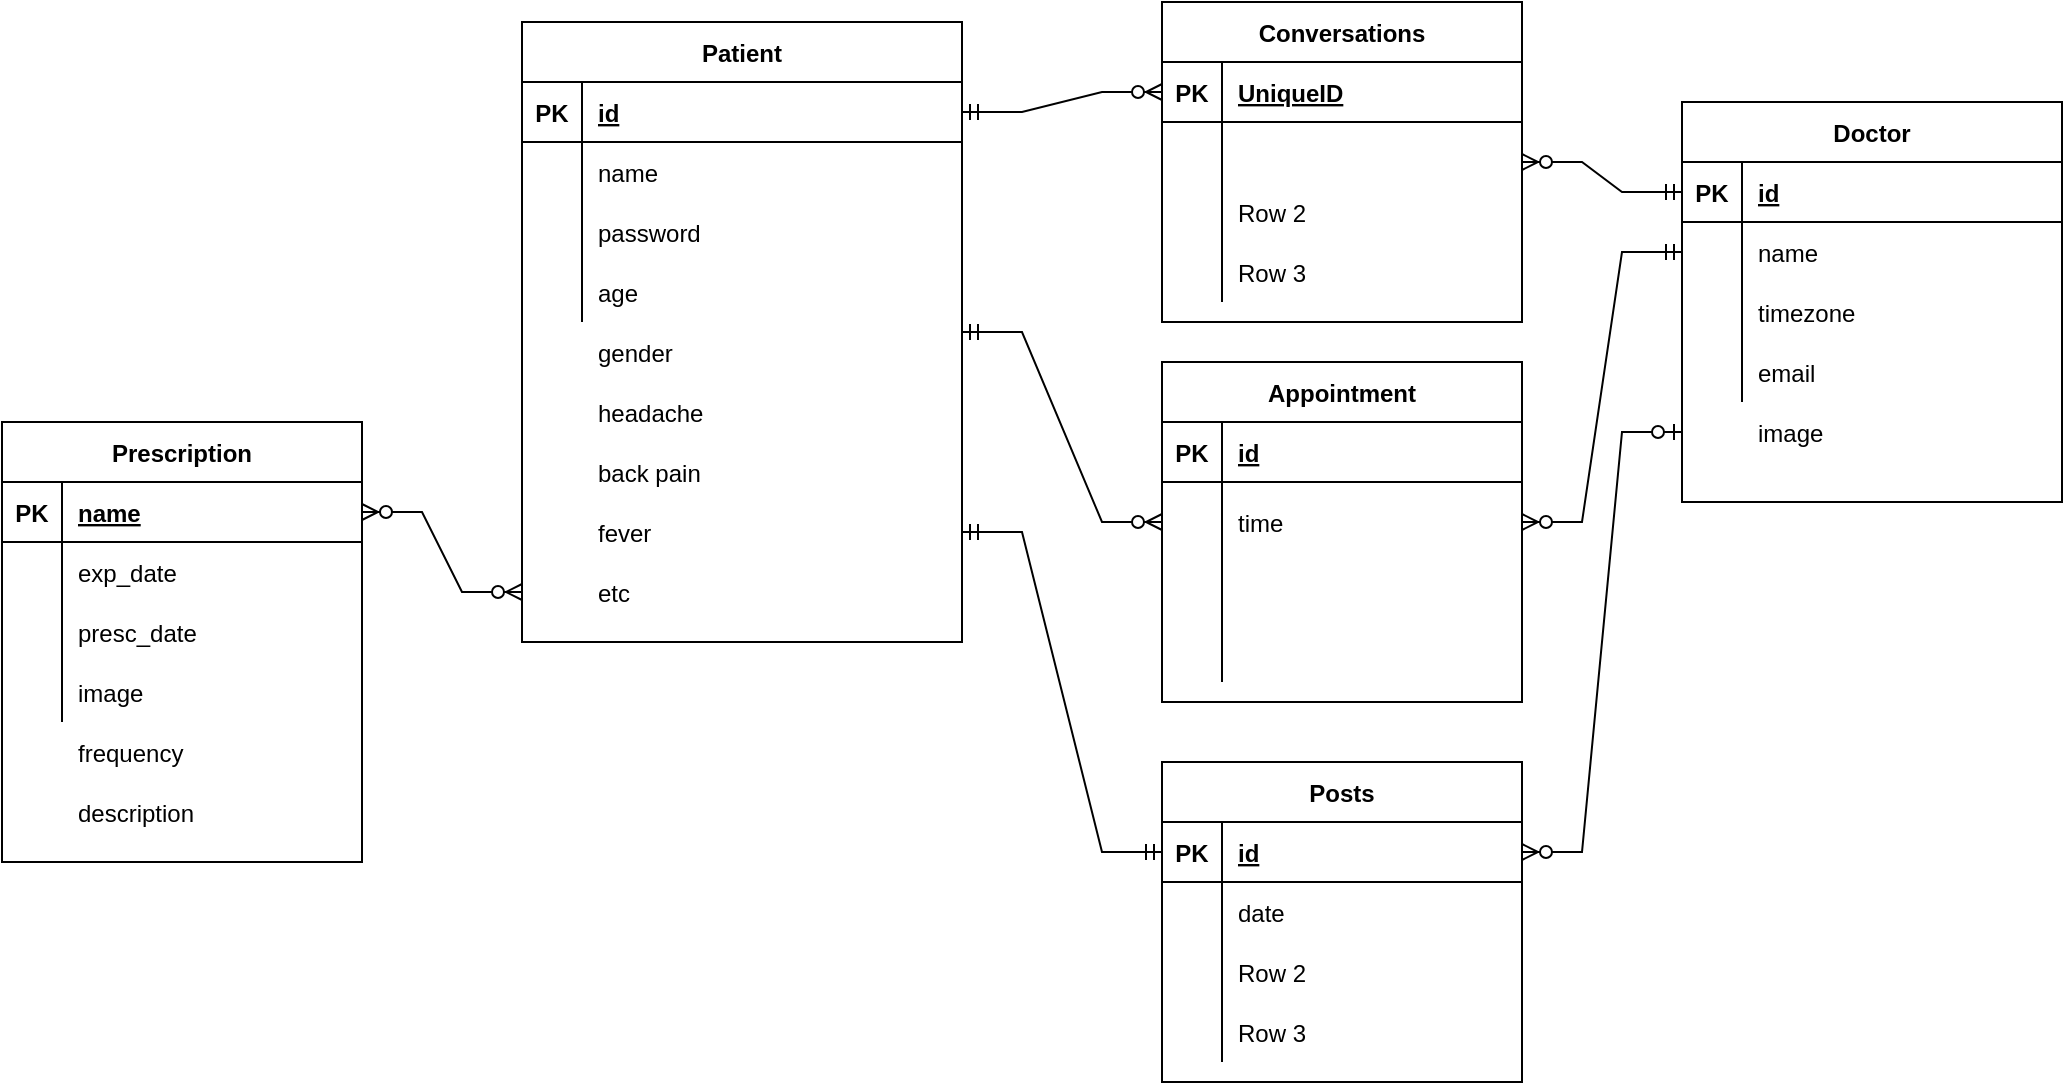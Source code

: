 <mxfile version="15.5.2" type="github"><diagram id="R2lEEEUBdFMjLlhIrx00" name="Page-1"><mxGraphModel dx="1796" dy="527" grid="1" gridSize="10" guides="1" tooltips="1" connect="1" arrows="1" fold="1" page="1" pageScale="1" pageWidth="850" pageHeight="1100" math="0" shadow="0" extFonts="Permanent Marker^https://fonts.googleapis.com/css?family=Permanent+Marker"><root><mxCell id="0"/><mxCell id="1" parent="0"/><mxCell id="aLS6CewtbSAWh9z3tddj-2" value="Patient" style="shape=table;startSize=30;container=1;collapsible=1;childLayout=tableLayout;fixedRows=1;rowLines=0;fontStyle=1;align=center;resizeLast=1;" parent="1" vertex="1"><mxGeometry x="20" y="50" width="220" height="310" as="geometry"/></mxCell><mxCell id="aLS6CewtbSAWh9z3tddj-3" value="" style="shape=partialRectangle;collapsible=0;dropTarget=0;pointerEvents=0;fillColor=none;top=0;left=0;bottom=1;right=0;points=[[0,0.5],[1,0.5]];portConstraint=eastwest;" parent="aLS6CewtbSAWh9z3tddj-2" vertex="1"><mxGeometry y="30" width="220" height="30" as="geometry"/></mxCell><mxCell id="aLS6CewtbSAWh9z3tddj-4" value="PK" style="shape=partialRectangle;connectable=0;fillColor=none;top=0;left=0;bottom=0;right=0;fontStyle=1;overflow=hidden;" parent="aLS6CewtbSAWh9z3tddj-3" vertex="1"><mxGeometry width="30" height="30" as="geometry"><mxRectangle width="30" height="30" as="alternateBounds"/></mxGeometry></mxCell><mxCell id="aLS6CewtbSAWh9z3tddj-5" value="id" style="shape=partialRectangle;connectable=0;fillColor=none;top=0;left=0;bottom=0;right=0;align=left;spacingLeft=6;fontStyle=5;overflow=hidden;" parent="aLS6CewtbSAWh9z3tddj-3" vertex="1"><mxGeometry x="30" width="190" height="30" as="geometry"><mxRectangle width="190" height="30" as="alternateBounds"/></mxGeometry></mxCell><mxCell id="aLS6CewtbSAWh9z3tddj-6" value="" style="shape=partialRectangle;collapsible=0;dropTarget=0;pointerEvents=0;fillColor=none;top=0;left=0;bottom=0;right=0;points=[[0,0.5],[1,0.5]];portConstraint=eastwest;" parent="aLS6CewtbSAWh9z3tddj-2" vertex="1"><mxGeometry y="60" width="220" height="30" as="geometry"/></mxCell><mxCell id="aLS6CewtbSAWh9z3tddj-7" value="" style="shape=partialRectangle;connectable=0;fillColor=none;top=0;left=0;bottom=0;right=0;editable=1;overflow=hidden;" parent="aLS6CewtbSAWh9z3tddj-6" vertex="1"><mxGeometry width="30" height="30" as="geometry"><mxRectangle width="30" height="30" as="alternateBounds"/></mxGeometry></mxCell><mxCell id="aLS6CewtbSAWh9z3tddj-8" value="name" style="shape=partialRectangle;connectable=0;fillColor=none;top=0;left=0;bottom=0;right=0;align=left;spacingLeft=6;overflow=hidden;" parent="aLS6CewtbSAWh9z3tddj-6" vertex="1"><mxGeometry x="30" width="190" height="30" as="geometry"><mxRectangle width="190" height="30" as="alternateBounds"/></mxGeometry></mxCell><mxCell id="aLS6CewtbSAWh9z3tddj-9" value="" style="shape=partialRectangle;collapsible=0;dropTarget=0;pointerEvents=0;fillColor=none;top=0;left=0;bottom=0;right=0;points=[[0,0.5],[1,0.5]];portConstraint=eastwest;" parent="aLS6CewtbSAWh9z3tddj-2" vertex="1"><mxGeometry y="90" width="220" height="30" as="geometry"/></mxCell><mxCell id="aLS6CewtbSAWh9z3tddj-10" value="" style="shape=partialRectangle;connectable=0;fillColor=none;top=0;left=0;bottom=0;right=0;editable=1;overflow=hidden;" parent="aLS6CewtbSAWh9z3tddj-9" vertex="1"><mxGeometry width="30" height="30" as="geometry"><mxRectangle width="30" height="30" as="alternateBounds"/></mxGeometry></mxCell><mxCell id="aLS6CewtbSAWh9z3tddj-11" value="password" style="shape=partialRectangle;connectable=0;fillColor=none;top=0;left=0;bottom=0;right=0;align=left;spacingLeft=6;overflow=hidden;" parent="aLS6CewtbSAWh9z3tddj-9" vertex="1"><mxGeometry x="30" width="190" height="30" as="geometry"><mxRectangle width="190" height="30" as="alternateBounds"/></mxGeometry></mxCell><mxCell id="aLS6CewtbSAWh9z3tddj-12" value="" style="shape=partialRectangle;collapsible=0;dropTarget=0;pointerEvents=0;fillColor=none;top=0;left=0;bottom=0;right=0;points=[[0,0.5],[1,0.5]];portConstraint=eastwest;" parent="aLS6CewtbSAWh9z3tddj-2" vertex="1"><mxGeometry y="120" width="220" height="30" as="geometry"/></mxCell><mxCell id="aLS6CewtbSAWh9z3tddj-13" value="" style="shape=partialRectangle;connectable=0;fillColor=none;top=0;left=0;bottom=0;right=0;editable=1;overflow=hidden;" parent="aLS6CewtbSAWh9z3tddj-12" vertex="1"><mxGeometry width="30" height="30" as="geometry"><mxRectangle width="30" height="30" as="alternateBounds"/></mxGeometry></mxCell><mxCell id="aLS6CewtbSAWh9z3tddj-14" value="age" style="shape=partialRectangle;connectable=0;fillColor=none;top=0;left=0;bottom=0;right=0;align=left;spacingLeft=6;overflow=hidden;" parent="aLS6CewtbSAWh9z3tddj-12" vertex="1"><mxGeometry x="30" width="190" height="30" as="geometry"><mxRectangle width="190" height="30" as="alternateBounds"/></mxGeometry></mxCell><mxCell id="aLS6CewtbSAWh9z3tddj-15" value="Doctor" style="shape=table;startSize=30;container=1;collapsible=1;childLayout=tableLayout;fixedRows=1;rowLines=0;fontStyle=1;align=center;resizeLast=1;" parent="1" vertex="1"><mxGeometry x="600" y="90" width="190" height="200" as="geometry"/></mxCell><mxCell id="aLS6CewtbSAWh9z3tddj-16" value="" style="shape=partialRectangle;collapsible=0;dropTarget=0;pointerEvents=0;fillColor=none;top=0;left=0;bottom=1;right=0;points=[[0,0.5],[1,0.5]];portConstraint=eastwest;" parent="aLS6CewtbSAWh9z3tddj-15" vertex="1"><mxGeometry y="30" width="190" height="30" as="geometry"/></mxCell><mxCell id="aLS6CewtbSAWh9z3tddj-17" value="PK" style="shape=partialRectangle;connectable=0;fillColor=none;top=0;left=0;bottom=0;right=0;fontStyle=1;overflow=hidden;" parent="aLS6CewtbSAWh9z3tddj-16" vertex="1"><mxGeometry width="30" height="30" as="geometry"><mxRectangle width="30" height="30" as="alternateBounds"/></mxGeometry></mxCell><mxCell id="aLS6CewtbSAWh9z3tddj-18" value="id" style="shape=partialRectangle;connectable=0;fillColor=none;top=0;left=0;bottom=0;right=0;align=left;spacingLeft=6;fontStyle=5;overflow=hidden;" parent="aLS6CewtbSAWh9z3tddj-16" vertex="1"><mxGeometry x="30" width="160" height="30" as="geometry"><mxRectangle width="160" height="30" as="alternateBounds"/></mxGeometry></mxCell><mxCell id="aLS6CewtbSAWh9z3tddj-19" value="" style="shape=partialRectangle;collapsible=0;dropTarget=0;pointerEvents=0;fillColor=none;top=0;left=0;bottom=0;right=0;points=[[0,0.5],[1,0.5]];portConstraint=eastwest;" parent="aLS6CewtbSAWh9z3tddj-15" vertex="1"><mxGeometry y="60" width="190" height="30" as="geometry"/></mxCell><mxCell id="aLS6CewtbSAWh9z3tddj-20" value="" style="shape=partialRectangle;connectable=0;fillColor=none;top=0;left=0;bottom=0;right=0;editable=1;overflow=hidden;" parent="aLS6CewtbSAWh9z3tddj-19" vertex="1"><mxGeometry width="30" height="30" as="geometry"><mxRectangle width="30" height="30" as="alternateBounds"/></mxGeometry></mxCell><mxCell id="aLS6CewtbSAWh9z3tddj-21" value="name" style="shape=partialRectangle;connectable=0;fillColor=none;top=0;left=0;bottom=0;right=0;align=left;spacingLeft=6;overflow=hidden;" parent="aLS6CewtbSAWh9z3tddj-19" vertex="1"><mxGeometry x="30" width="160" height="30" as="geometry"><mxRectangle width="160" height="30" as="alternateBounds"/></mxGeometry></mxCell><mxCell id="aLS6CewtbSAWh9z3tddj-22" value="" style="shape=partialRectangle;collapsible=0;dropTarget=0;pointerEvents=0;fillColor=none;top=0;left=0;bottom=0;right=0;points=[[0,0.5],[1,0.5]];portConstraint=eastwest;" parent="aLS6CewtbSAWh9z3tddj-15" vertex="1"><mxGeometry y="90" width="190" height="30" as="geometry"/></mxCell><mxCell id="aLS6CewtbSAWh9z3tddj-23" value="" style="shape=partialRectangle;connectable=0;fillColor=none;top=0;left=0;bottom=0;right=0;editable=1;overflow=hidden;" parent="aLS6CewtbSAWh9z3tddj-22" vertex="1"><mxGeometry width="30" height="30" as="geometry"><mxRectangle width="30" height="30" as="alternateBounds"/></mxGeometry></mxCell><mxCell id="aLS6CewtbSAWh9z3tddj-24" value="timezone" style="shape=partialRectangle;connectable=0;fillColor=none;top=0;left=0;bottom=0;right=0;align=left;spacingLeft=6;overflow=hidden;" parent="aLS6CewtbSAWh9z3tddj-22" vertex="1"><mxGeometry x="30" width="160" height="30" as="geometry"><mxRectangle width="160" height="30" as="alternateBounds"/></mxGeometry></mxCell><mxCell id="aLS6CewtbSAWh9z3tddj-25" value="" style="shape=partialRectangle;collapsible=0;dropTarget=0;pointerEvents=0;fillColor=none;top=0;left=0;bottom=0;right=0;points=[[0,0.5],[1,0.5]];portConstraint=eastwest;" parent="aLS6CewtbSAWh9z3tddj-15" vertex="1"><mxGeometry y="120" width="190" height="30" as="geometry"/></mxCell><mxCell id="aLS6CewtbSAWh9z3tddj-26" value="" style="shape=partialRectangle;connectable=0;fillColor=none;top=0;left=0;bottom=0;right=0;editable=1;overflow=hidden;" parent="aLS6CewtbSAWh9z3tddj-25" vertex="1"><mxGeometry width="30" height="30" as="geometry"><mxRectangle width="30" height="30" as="alternateBounds"/></mxGeometry></mxCell><mxCell id="aLS6CewtbSAWh9z3tddj-27" value="email" style="shape=partialRectangle;connectable=0;fillColor=none;top=0;left=0;bottom=0;right=0;align=left;spacingLeft=6;overflow=hidden;" parent="aLS6CewtbSAWh9z3tddj-25" vertex="1"><mxGeometry x="30" width="160" height="30" as="geometry"><mxRectangle width="160" height="30" as="alternateBounds"/></mxGeometry></mxCell><mxCell id="aLS6CewtbSAWh9z3tddj-28" value="Appointment" style="shape=table;startSize=30;container=1;collapsible=1;childLayout=tableLayout;fixedRows=1;rowLines=0;fontStyle=1;align=center;resizeLast=1;" parent="1" vertex="1"><mxGeometry x="340" y="220" width="180" height="170" as="geometry"/></mxCell><mxCell id="aLS6CewtbSAWh9z3tddj-29" value="" style="shape=partialRectangle;collapsible=0;dropTarget=0;pointerEvents=0;fillColor=none;top=0;left=0;bottom=1;right=0;points=[[0,0.5],[1,0.5]];portConstraint=eastwest;" parent="aLS6CewtbSAWh9z3tddj-28" vertex="1"><mxGeometry y="30" width="180" height="30" as="geometry"/></mxCell><mxCell id="aLS6CewtbSAWh9z3tddj-30" value="PK" style="shape=partialRectangle;connectable=0;fillColor=none;top=0;left=0;bottom=0;right=0;fontStyle=1;overflow=hidden;" parent="aLS6CewtbSAWh9z3tddj-29" vertex="1"><mxGeometry width="30" height="30" as="geometry"><mxRectangle width="30" height="30" as="alternateBounds"/></mxGeometry></mxCell><mxCell id="aLS6CewtbSAWh9z3tddj-31" value="id" style="shape=partialRectangle;connectable=0;fillColor=none;top=0;left=0;bottom=0;right=0;align=left;spacingLeft=6;fontStyle=5;overflow=hidden;" parent="aLS6CewtbSAWh9z3tddj-29" vertex="1"><mxGeometry x="30" width="150" height="30" as="geometry"><mxRectangle width="150" height="30" as="alternateBounds"/></mxGeometry></mxCell><mxCell id="aLS6CewtbSAWh9z3tddj-32" value="" style="shape=partialRectangle;collapsible=0;dropTarget=0;pointerEvents=0;fillColor=none;top=0;left=0;bottom=0;right=0;points=[[0,0.5],[1,0.5]];portConstraint=eastwest;" parent="aLS6CewtbSAWh9z3tddj-28" vertex="1"><mxGeometry y="60" width="180" height="40" as="geometry"/></mxCell><mxCell id="aLS6CewtbSAWh9z3tddj-33" value="" style="shape=partialRectangle;connectable=0;fillColor=none;top=0;left=0;bottom=0;right=0;editable=1;overflow=hidden;" parent="aLS6CewtbSAWh9z3tddj-32" vertex="1"><mxGeometry width="30" height="40" as="geometry"><mxRectangle width="30" height="40" as="alternateBounds"/></mxGeometry></mxCell><mxCell id="aLS6CewtbSAWh9z3tddj-34" value="time" style="shape=partialRectangle;connectable=0;fillColor=none;top=0;left=0;bottom=0;right=0;align=left;spacingLeft=6;overflow=hidden;" parent="aLS6CewtbSAWh9z3tddj-32" vertex="1"><mxGeometry x="30" width="150" height="40" as="geometry"><mxRectangle width="150" height="40" as="alternateBounds"/></mxGeometry></mxCell><mxCell id="aLS6CewtbSAWh9z3tddj-35" value="" style="shape=partialRectangle;collapsible=0;dropTarget=0;pointerEvents=0;fillColor=none;top=0;left=0;bottom=0;right=0;points=[[0,0.5],[1,0.5]];portConstraint=eastwest;" parent="aLS6CewtbSAWh9z3tddj-28" vertex="1"><mxGeometry y="100" width="180" height="30" as="geometry"/></mxCell><mxCell id="aLS6CewtbSAWh9z3tddj-36" value="" style="shape=partialRectangle;connectable=0;fillColor=none;top=0;left=0;bottom=0;right=0;editable=1;overflow=hidden;" parent="aLS6CewtbSAWh9z3tddj-35" vertex="1"><mxGeometry width="30" height="30" as="geometry"><mxRectangle width="30" height="30" as="alternateBounds"/></mxGeometry></mxCell><mxCell id="aLS6CewtbSAWh9z3tddj-37" value="" style="shape=partialRectangle;connectable=0;fillColor=none;top=0;left=0;bottom=0;right=0;align=left;spacingLeft=6;overflow=hidden;" parent="aLS6CewtbSAWh9z3tddj-35" vertex="1"><mxGeometry x="30" width="150" height="30" as="geometry"><mxRectangle width="150" height="30" as="alternateBounds"/></mxGeometry></mxCell><mxCell id="aLS6CewtbSAWh9z3tddj-38" value="" style="shape=partialRectangle;collapsible=0;dropTarget=0;pointerEvents=0;fillColor=none;top=0;left=0;bottom=0;right=0;points=[[0,0.5],[1,0.5]];portConstraint=eastwest;" parent="aLS6CewtbSAWh9z3tddj-28" vertex="1"><mxGeometry y="130" width="180" height="30" as="geometry"/></mxCell><mxCell id="aLS6CewtbSAWh9z3tddj-39" value="" style="shape=partialRectangle;connectable=0;fillColor=none;top=0;left=0;bottom=0;right=0;editable=1;overflow=hidden;" parent="aLS6CewtbSAWh9z3tddj-38" vertex="1"><mxGeometry width="30" height="30" as="geometry"><mxRectangle width="30" height="30" as="alternateBounds"/></mxGeometry></mxCell><mxCell id="aLS6CewtbSAWh9z3tddj-40" value="" style="shape=partialRectangle;connectable=0;fillColor=none;top=0;left=0;bottom=0;right=0;align=left;spacingLeft=6;overflow=hidden;" parent="aLS6CewtbSAWh9z3tddj-38" vertex="1"><mxGeometry x="30" width="150" height="30" as="geometry"><mxRectangle width="150" height="30" as="alternateBounds"/></mxGeometry></mxCell><mxCell id="aLS6CewtbSAWh9z3tddj-41" value="" style="edgeStyle=entityRelationEdgeStyle;fontSize=12;html=1;endArrow=ERzeroToMany;startArrow=ERmandOne;rounded=0;" parent="1" source="aLS6CewtbSAWh9z3tddj-2" target="aLS6CewtbSAWh9z3tddj-32" edge="1"><mxGeometry width="100" height="100" relative="1" as="geometry"><mxPoint x="370" y="210" as="sourcePoint"/><mxPoint x="470" y="110" as="targetPoint"/></mxGeometry></mxCell><mxCell id="aLS6CewtbSAWh9z3tddj-42" value="" style="edgeStyle=entityRelationEdgeStyle;fontSize=12;html=1;endArrow=ERzeroToMany;startArrow=ERmandOne;rounded=0;" parent="1" source="aLS6CewtbSAWh9z3tddj-19" target="aLS6CewtbSAWh9z3tddj-32" edge="1"><mxGeometry width="100" height="100" relative="1" as="geometry"><mxPoint x="480" y="420" as="sourcePoint"/><mxPoint x="570" y="400" as="targetPoint"/></mxGeometry></mxCell><mxCell id="aLS6CewtbSAWh9z3tddj-43" value="Prescription" style="shape=table;startSize=30;container=1;collapsible=1;childLayout=tableLayout;fixedRows=1;rowLines=0;fontStyle=1;align=center;resizeLast=1;" parent="1" vertex="1"><mxGeometry x="-240" y="250" width="180" height="220" as="geometry"/></mxCell><mxCell id="aLS6CewtbSAWh9z3tddj-44" value="" style="shape=partialRectangle;collapsible=0;dropTarget=0;pointerEvents=0;fillColor=none;top=0;left=0;bottom=1;right=0;points=[[0,0.5],[1,0.5]];portConstraint=eastwest;" parent="aLS6CewtbSAWh9z3tddj-43" vertex="1"><mxGeometry y="30" width="180" height="30" as="geometry"/></mxCell><mxCell id="aLS6CewtbSAWh9z3tddj-45" value="PK" style="shape=partialRectangle;connectable=0;fillColor=none;top=0;left=0;bottom=0;right=0;fontStyle=1;overflow=hidden;" parent="aLS6CewtbSAWh9z3tddj-44" vertex="1"><mxGeometry width="30" height="30" as="geometry"><mxRectangle width="30" height="30" as="alternateBounds"/></mxGeometry></mxCell><mxCell id="aLS6CewtbSAWh9z3tddj-46" value="name" style="shape=partialRectangle;connectable=0;fillColor=none;top=0;left=0;bottom=0;right=0;align=left;spacingLeft=6;fontStyle=5;overflow=hidden;" parent="aLS6CewtbSAWh9z3tddj-44" vertex="1"><mxGeometry x="30" width="150" height="30" as="geometry"><mxRectangle width="150" height="30" as="alternateBounds"/></mxGeometry></mxCell><mxCell id="aLS6CewtbSAWh9z3tddj-47" value="" style="shape=partialRectangle;collapsible=0;dropTarget=0;pointerEvents=0;fillColor=none;top=0;left=0;bottom=0;right=0;points=[[0,0.5],[1,0.5]];portConstraint=eastwest;" parent="aLS6CewtbSAWh9z3tddj-43" vertex="1"><mxGeometry y="60" width="180" height="30" as="geometry"/></mxCell><mxCell id="aLS6CewtbSAWh9z3tddj-48" value="" style="shape=partialRectangle;connectable=0;fillColor=none;top=0;left=0;bottom=0;right=0;editable=1;overflow=hidden;" parent="aLS6CewtbSAWh9z3tddj-47" vertex="1"><mxGeometry width="30" height="30" as="geometry"><mxRectangle width="30" height="30" as="alternateBounds"/></mxGeometry></mxCell><mxCell id="aLS6CewtbSAWh9z3tddj-49" value="exp_date" style="shape=partialRectangle;connectable=0;fillColor=none;top=0;left=0;bottom=0;right=0;align=left;spacingLeft=6;overflow=hidden;" parent="aLS6CewtbSAWh9z3tddj-47" vertex="1"><mxGeometry x="30" width="150" height="30" as="geometry"><mxRectangle width="150" height="30" as="alternateBounds"/></mxGeometry></mxCell><mxCell id="aLS6CewtbSAWh9z3tddj-50" value="" style="shape=partialRectangle;collapsible=0;dropTarget=0;pointerEvents=0;fillColor=none;top=0;left=0;bottom=0;right=0;points=[[0,0.5],[1,0.5]];portConstraint=eastwest;" parent="aLS6CewtbSAWh9z3tddj-43" vertex="1"><mxGeometry y="90" width="180" height="30" as="geometry"/></mxCell><mxCell id="aLS6CewtbSAWh9z3tddj-51" value="" style="shape=partialRectangle;connectable=0;fillColor=none;top=0;left=0;bottom=0;right=0;editable=1;overflow=hidden;" parent="aLS6CewtbSAWh9z3tddj-50" vertex="1"><mxGeometry width="30" height="30" as="geometry"><mxRectangle width="30" height="30" as="alternateBounds"/></mxGeometry></mxCell><mxCell id="aLS6CewtbSAWh9z3tddj-52" value="presc_date" style="shape=partialRectangle;connectable=0;fillColor=none;top=0;left=0;bottom=0;right=0;align=left;spacingLeft=6;overflow=hidden;" parent="aLS6CewtbSAWh9z3tddj-50" vertex="1"><mxGeometry x="30" width="150" height="30" as="geometry"><mxRectangle width="150" height="30" as="alternateBounds"/></mxGeometry></mxCell><mxCell id="aLS6CewtbSAWh9z3tddj-53" value="" style="shape=partialRectangle;collapsible=0;dropTarget=0;pointerEvents=0;fillColor=none;top=0;left=0;bottom=0;right=0;points=[[0,0.5],[1,0.5]];portConstraint=eastwest;" parent="aLS6CewtbSAWh9z3tddj-43" vertex="1"><mxGeometry y="120" width="180" height="30" as="geometry"/></mxCell><mxCell id="aLS6CewtbSAWh9z3tddj-54" value="" style="shape=partialRectangle;connectable=0;fillColor=none;top=0;left=0;bottom=0;right=0;editable=1;overflow=hidden;" parent="aLS6CewtbSAWh9z3tddj-53" vertex="1"><mxGeometry width="30" height="30" as="geometry"><mxRectangle width="30" height="30" as="alternateBounds"/></mxGeometry></mxCell><mxCell id="aLS6CewtbSAWh9z3tddj-55" value="image" style="shape=partialRectangle;connectable=0;fillColor=none;top=0;left=0;bottom=0;right=0;align=left;spacingLeft=6;overflow=hidden;" parent="aLS6CewtbSAWh9z3tddj-53" vertex="1"><mxGeometry x="30" width="150" height="30" as="geometry"><mxRectangle width="150" height="30" as="alternateBounds"/></mxGeometry></mxCell><mxCell id="aLS6CewtbSAWh9z3tddj-56" value="Conversations" style="shape=table;startSize=30;container=1;collapsible=1;childLayout=tableLayout;fixedRows=1;rowLines=0;fontStyle=1;align=center;resizeLast=1;" parent="1" vertex="1"><mxGeometry x="340" y="40" width="180" height="160" as="geometry"/></mxCell><mxCell id="aLS6CewtbSAWh9z3tddj-57" value="" style="shape=partialRectangle;collapsible=0;dropTarget=0;pointerEvents=0;fillColor=none;top=0;left=0;bottom=1;right=0;points=[[0,0.5],[1,0.5]];portConstraint=eastwest;" parent="aLS6CewtbSAWh9z3tddj-56" vertex="1"><mxGeometry y="30" width="180" height="30" as="geometry"/></mxCell><mxCell id="aLS6CewtbSAWh9z3tddj-58" value="PK" style="shape=partialRectangle;connectable=0;fillColor=none;top=0;left=0;bottom=0;right=0;fontStyle=1;overflow=hidden;" parent="aLS6CewtbSAWh9z3tddj-57" vertex="1"><mxGeometry width="30" height="30" as="geometry"><mxRectangle width="30" height="30" as="alternateBounds"/></mxGeometry></mxCell><mxCell id="aLS6CewtbSAWh9z3tddj-59" value="UniqueID" style="shape=partialRectangle;connectable=0;fillColor=none;top=0;left=0;bottom=0;right=0;align=left;spacingLeft=6;fontStyle=5;overflow=hidden;" parent="aLS6CewtbSAWh9z3tddj-57" vertex="1"><mxGeometry x="30" width="150" height="30" as="geometry"><mxRectangle width="150" height="30" as="alternateBounds"/></mxGeometry></mxCell><mxCell id="aLS6CewtbSAWh9z3tddj-60" value="" style="shape=partialRectangle;collapsible=0;dropTarget=0;pointerEvents=0;fillColor=none;top=0;left=0;bottom=0;right=0;points=[[0,0.5],[1,0.5]];portConstraint=eastwest;" parent="aLS6CewtbSAWh9z3tddj-56" vertex="1"><mxGeometry y="60" width="180" height="30" as="geometry"/></mxCell><mxCell id="aLS6CewtbSAWh9z3tddj-61" value="" style="shape=partialRectangle;connectable=0;fillColor=none;top=0;left=0;bottom=0;right=0;editable=1;overflow=hidden;" parent="aLS6CewtbSAWh9z3tddj-60" vertex="1"><mxGeometry width="30" height="30" as="geometry"><mxRectangle width="30" height="30" as="alternateBounds"/></mxGeometry></mxCell><mxCell id="aLS6CewtbSAWh9z3tddj-62" value="" style="shape=partialRectangle;connectable=0;fillColor=none;top=0;left=0;bottom=0;right=0;align=left;spacingLeft=6;overflow=hidden;" parent="aLS6CewtbSAWh9z3tddj-60" vertex="1"><mxGeometry x="30" width="150" height="30" as="geometry"><mxRectangle width="150" height="30" as="alternateBounds"/></mxGeometry></mxCell><mxCell id="aLS6CewtbSAWh9z3tddj-63" value="" style="shape=partialRectangle;collapsible=0;dropTarget=0;pointerEvents=0;fillColor=none;top=0;left=0;bottom=0;right=0;points=[[0,0.5],[1,0.5]];portConstraint=eastwest;" parent="aLS6CewtbSAWh9z3tddj-56" vertex="1"><mxGeometry y="90" width="180" height="30" as="geometry"/></mxCell><mxCell id="aLS6CewtbSAWh9z3tddj-64" value="" style="shape=partialRectangle;connectable=0;fillColor=none;top=0;left=0;bottom=0;right=0;editable=1;overflow=hidden;" parent="aLS6CewtbSAWh9z3tddj-63" vertex="1"><mxGeometry width="30" height="30" as="geometry"><mxRectangle width="30" height="30" as="alternateBounds"/></mxGeometry></mxCell><mxCell id="aLS6CewtbSAWh9z3tddj-65" value="Row 2" style="shape=partialRectangle;connectable=0;fillColor=none;top=0;left=0;bottom=0;right=0;align=left;spacingLeft=6;overflow=hidden;" parent="aLS6CewtbSAWh9z3tddj-63" vertex="1"><mxGeometry x="30" width="150" height="30" as="geometry"><mxRectangle width="150" height="30" as="alternateBounds"/></mxGeometry></mxCell><mxCell id="aLS6CewtbSAWh9z3tddj-66" value="" style="shape=partialRectangle;collapsible=0;dropTarget=0;pointerEvents=0;fillColor=none;top=0;left=0;bottom=0;right=0;points=[[0,0.5],[1,0.5]];portConstraint=eastwest;" parent="aLS6CewtbSAWh9z3tddj-56" vertex="1"><mxGeometry y="120" width="180" height="30" as="geometry"/></mxCell><mxCell id="aLS6CewtbSAWh9z3tddj-67" value="" style="shape=partialRectangle;connectable=0;fillColor=none;top=0;left=0;bottom=0;right=0;editable=1;overflow=hidden;" parent="aLS6CewtbSAWh9z3tddj-66" vertex="1"><mxGeometry width="30" height="30" as="geometry"><mxRectangle width="30" height="30" as="alternateBounds"/></mxGeometry></mxCell><mxCell id="aLS6CewtbSAWh9z3tddj-68" value="Row 3" style="shape=partialRectangle;connectable=0;fillColor=none;top=0;left=0;bottom=0;right=0;align=left;spacingLeft=6;overflow=hidden;" parent="aLS6CewtbSAWh9z3tddj-66" vertex="1"><mxGeometry x="30" width="150" height="30" as="geometry"><mxRectangle width="150" height="30" as="alternateBounds"/></mxGeometry></mxCell><mxCell id="aLS6CewtbSAWh9z3tddj-72" value="" style="shape=partialRectangle;collapsible=0;dropTarget=0;pointerEvents=0;fillColor=none;top=0;left=0;bottom=0;right=0;points=[[0,0.5],[1,0.5]];portConstraint=eastwest;" parent="1" vertex="1"><mxGeometry x="20" y="200" width="220" height="30" as="geometry"/></mxCell><mxCell id="aLS6CewtbSAWh9z3tddj-73" value="" style="shape=partialRectangle;connectable=0;fillColor=none;top=0;left=0;bottom=0;right=0;editable=1;overflow=hidden;" parent="aLS6CewtbSAWh9z3tddj-72" vertex="1"><mxGeometry width="30" height="30" as="geometry"><mxRectangle width="30" height="30" as="alternateBounds"/></mxGeometry></mxCell><mxCell id="aLS6CewtbSAWh9z3tddj-74" value="gender" style="shape=partialRectangle;connectable=0;fillColor=none;top=0;left=0;bottom=0;right=0;align=left;spacingLeft=6;overflow=hidden;" parent="aLS6CewtbSAWh9z3tddj-72" vertex="1"><mxGeometry x="30" width="190" height="30" as="geometry"><mxRectangle width="190" height="30" as="alternateBounds"/></mxGeometry></mxCell><mxCell id="aLS6CewtbSAWh9z3tddj-109" value="" style="shape=partialRectangle;collapsible=0;dropTarget=0;pointerEvents=0;fillColor=none;top=0;left=0;bottom=0;right=0;points=[[0,0.5],[1,0.5]];portConstraint=eastwest;" parent="1" vertex="1"><mxGeometry x="20" y="230" width="220" height="30" as="geometry"/></mxCell><mxCell id="aLS6CewtbSAWh9z3tddj-110" value="" style="shape=partialRectangle;connectable=0;fillColor=none;top=0;left=0;bottom=0;right=0;editable=1;overflow=hidden;" parent="aLS6CewtbSAWh9z3tddj-109" vertex="1"><mxGeometry width="30" height="30" as="geometry"><mxRectangle width="30" height="30" as="alternateBounds"/></mxGeometry></mxCell><mxCell id="aLS6CewtbSAWh9z3tddj-111" value="headache" style="shape=partialRectangle;connectable=0;fillColor=none;top=0;left=0;bottom=0;right=0;align=left;spacingLeft=6;overflow=hidden;" parent="aLS6CewtbSAWh9z3tddj-109" vertex="1"><mxGeometry x="30" width="190" height="30" as="geometry"><mxRectangle width="190" height="30" as="alternateBounds"/></mxGeometry></mxCell><mxCell id="aLS6CewtbSAWh9z3tddj-112" value="" style="shape=partialRectangle;collapsible=0;dropTarget=0;pointerEvents=0;fillColor=none;top=0;left=0;bottom=0;right=0;points=[[0,0.5],[1,0.5]];portConstraint=eastwest;" parent="1" vertex="1"><mxGeometry x="20" y="260" width="220" height="30" as="geometry"/></mxCell><mxCell id="aLS6CewtbSAWh9z3tddj-113" value="" style="shape=partialRectangle;connectable=0;fillColor=none;top=0;left=0;bottom=0;right=0;editable=1;overflow=hidden;" parent="aLS6CewtbSAWh9z3tddj-112" vertex="1"><mxGeometry width="30" height="30" as="geometry"><mxRectangle width="30" height="30" as="alternateBounds"/></mxGeometry></mxCell><mxCell id="aLS6CewtbSAWh9z3tddj-114" value="back pain" style="shape=partialRectangle;connectable=0;fillColor=none;top=0;left=0;bottom=0;right=0;align=left;spacingLeft=6;overflow=hidden;" parent="aLS6CewtbSAWh9z3tddj-112" vertex="1"><mxGeometry x="30" width="190" height="30" as="geometry"><mxRectangle width="190" height="30" as="alternateBounds"/></mxGeometry></mxCell><mxCell id="aLS6CewtbSAWh9z3tddj-118" value="" style="shape=partialRectangle;collapsible=0;dropTarget=0;pointerEvents=0;fillColor=none;top=0;left=0;bottom=0;right=0;points=[[0,0.5],[1,0.5]];portConstraint=eastwest;" parent="1" vertex="1"><mxGeometry x="20" y="320" width="220" height="30" as="geometry"/></mxCell><mxCell id="aLS6CewtbSAWh9z3tddj-119" value="" style="shape=partialRectangle;connectable=0;fillColor=none;top=0;left=0;bottom=0;right=0;editable=1;overflow=hidden;" parent="aLS6CewtbSAWh9z3tddj-118" vertex="1"><mxGeometry width="30" height="30" as="geometry"><mxRectangle width="30" height="30" as="alternateBounds"/></mxGeometry></mxCell><mxCell id="aLS6CewtbSAWh9z3tddj-120" value="etc" style="shape=partialRectangle;connectable=0;fillColor=none;top=0;left=0;bottom=0;right=0;align=left;spacingLeft=6;overflow=hidden;" parent="aLS6CewtbSAWh9z3tddj-118" vertex="1"><mxGeometry x="30" width="190" height="30" as="geometry"><mxRectangle width="190" height="30" as="alternateBounds"/></mxGeometry></mxCell><mxCell id="aLS6CewtbSAWh9z3tddj-115" value="" style="shape=partialRectangle;collapsible=0;dropTarget=0;pointerEvents=0;fillColor=none;top=0;left=0;bottom=0;right=0;points=[[0,0.5],[1,0.5]];portConstraint=eastwest;" parent="1" vertex="1"><mxGeometry x="20" y="290" width="220" height="30" as="geometry"/></mxCell><mxCell id="aLS6CewtbSAWh9z3tddj-116" value="" style="shape=partialRectangle;connectable=0;fillColor=none;top=0;left=0;bottom=0;right=0;editable=1;overflow=hidden;" parent="aLS6CewtbSAWh9z3tddj-115" vertex="1"><mxGeometry width="30" height="30" as="geometry"><mxRectangle width="30" height="30" as="alternateBounds"/></mxGeometry></mxCell><mxCell id="aLS6CewtbSAWh9z3tddj-117" value="fever" style="shape=partialRectangle;connectable=0;fillColor=none;top=0;left=0;bottom=0;right=0;align=left;spacingLeft=6;overflow=hidden;" parent="aLS6CewtbSAWh9z3tddj-115" vertex="1"><mxGeometry x="30" width="190" height="30" as="geometry"><mxRectangle width="190" height="30" as="alternateBounds"/></mxGeometry></mxCell><mxCell id="aLS6CewtbSAWh9z3tddj-122" value="" style="edgeStyle=entityRelationEdgeStyle;fontSize=12;html=1;endArrow=ERzeroToMany;endFill=1;startArrow=ERzeroToMany;rounded=0;" parent="1" source="aLS6CewtbSAWh9z3tddj-44" target="aLS6CewtbSAWh9z3tddj-118" edge="1"><mxGeometry width="100" height="100" relative="1" as="geometry"><mxPoint x="20" y="480" as="sourcePoint"/><mxPoint x="50" y="240" as="targetPoint"/></mxGeometry></mxCell><mxCell id="aLS6CewtbSAWh9z3tddj-124" value="" style="shape=partialRectangle;collapsible=0;dropTarget=0;pointerEvents=0;fillColor=none;top=0;left=0;bottom=0;right=0;points=[[0,0.5],[1,0.5]];portConstraint=eastwest;" parent="1" vertex="1"><mxGeometry x="-240" y="400" width="180" height="30" as="geometry"/></mxCell><mxCell id="aLS6CewtbSAWh9z3tddj-125" value="" style="shape=partialRectangle;connectable=0;fillColor=none;top=0;left=0;bottom=0;right=0;editable=1;overflow=hidden;" parent="aLS6CewtbSAWh9z3tddj-124" vertex="1"><mxGeometry width="30" height="30" as="geometry"><mxRectangle width="30" height="30" as="alternateBounds"/></mxGeometry></mxCell><mxCell id="aLS6CewtbSAWh9z3tddj-126" value="frequency" style="shape=partialRectangle;connectable=0;fillColor=none;top=0;left=0;bottom=0;right=0;align=left;spacingLeft=6;overflow=hidden;" parent="aLS6CewtbSAWh9z3tddj-124" vertex="1"><mxGeometry x="30" width="150" height="30" as="geometry"><mxRectangle width="150" height="30" as="alternateBounds"/></mxGeometry></mxCell><mxCell id="aLS6CewtbSAWh9z3tddj-127" value="" style="shape=partialRectangle;collapsible=0;dropTarget=0;pointerEvents=0;fillColor=none;top=0;left=0;bottom=0;right=0;points=[[0,0.5],[1,0.5]];portConstraint=eastwest;" parent="1" vertex="1"><mxGeometry x="-240" y="430" width="180" height="30" as="geometry"/></mxCell><mxCell id="aLS6CewtbSAWh9z3tddj-128" value="" style="shape=partialRectangle;connectable=0;fillColor=none;top=0;left=0;bottom=0;right=0;editable=1;overflow=hidden;" parent="aLS6CewtbSAWh9z3tddj-127" vertex="1"><mxGeometry width="30" height="30" as="geometry"><mxRectangle width="30" height="30" as="alternateBounds"/></mxGeometry></mxCell><mxCell id="aLS6CewtbSAWh9z3tddj-129" value="description" style="shape=partialRectangle;connectable=0;fillColor=none;top=0;left=0;bottom=0;right=0;align=left;spacingLeft=6;overflow=hidden;" parent="aLS6CewtbSAWh9z3tddj-127" vertex="1"><mxGeometry x="30" width="150" height="30" as="geometry"><mxRectangle width="150" height="30" as="alternateBounds"/></mxGeometry></mxCell><mxCell id="aLS6CewtbSAWh9z3tddj-130" value="" style="edgeStyle=entityRelationEdgeStyle;fontSize=12;html=1;endArrow=ERzeroToMany;startArrow=ERmandOne;rounded=0;" parent="1" source="aLS6CewtbSAWh9z3tddj-3" target="aLS6CewtbSAWh9z3tddj-57" edge="1"><mxGeometry width="100" height="100" relative="1" as="geometry"><mxPoint x="340" y="400" as="sourcePoint"/><mxPoint x="440" y="300" as="targetPoint"/></mxGeometry></mxCell><mxCell id="aLS6CewtbSAWh9z3tddj-131" value="" style="edgeStyle=entityRelationEdgeStyle;fontSize=12;html=1;endArrow=ERzeroToMany;startArrow=ERmandOne;rounded=0;exitX=0;exitY=0.5;exitDx=0;exitDy=0;" parent="1" source="aLS6CewtbSAWh9z3tddj-16" target="aLS6CewtbSAWh9z3tddj-56" edge="1"><mxGeometry width="100" height="100" relative="1" as="geometry"><mxPoint x="250" y="105" as="sourcePoint"/><mxPoint x="530" y="60" as="targetPoint"/></mxGeometry></mxCell><mxCell id="aLS6CewtbSAWh9z3tddj-132" value="" style="shape=partialRectangle;collapsible=0;dropTarget=0;pointerEvents=0;fillColor=none;top=0;left=0;bottom=0;right=0;points=[[0,0.5],[1,0.5]];portConstraint=eastwest;" parent="1" vertex="1"><mxGeometry x="600" y="240" width="190" height="30" as="geometry"/></mxCell><mxCell id="aLS6CewtbSAWh9z3tddj-133" value="" style="shape=partialRectangle;connectable=0;fillColor=none;top=0;left=0;bottom=0;right=0;editable=1;overflow=hidden;" parent="aLS6CewtbSAWh9z3tddj-132" vertex="1"><mxGeometry width="30" height="30" as="geometry"><mxRectangle width="30" height="30" as="alternateBounds"/></mxGeometry></mxCell><mxCell id="aLS6CewtbSAWh9z3tddj-134" value="image" style="shape=partialRectangle;connectable=0;fillColor=none;top=0;left=0;bottom=0;right=0;align=left;spacingLeft=6;overflow=hidden;" parent="aLS6CewtbSAWh9z3tddj-132" vertex="1"><mxGeometry x="30" width="160" height="30" as="geometry"><mxRectangle width="160" height="30" as="alternateBounds"/></mxGeometry></mxCell><mxCell id="aLS6CewtbSAWh9z3tddj-135" value="Posts" style="shape=table;startSize=30;container=1;collapsible=1;childLayout=tableLayout;fixedRows=1;rowLines=0;fontStyle=1;align=center;resizeLast=1;" parent="1" vertex="1"><mxGeometry x="340" y="420" width="180" height="160" as="geometry"/></mxCell><mxCell id="aLS6CewtbSAWh9z3tddj-136" value="" style="shape=partialRectangle;collapsible=0;dropTarget=0;pointerEvents=0;fillColor=none;top=0;left=0;bottom=1;right=0;points=[[0,0.5],[1,0.5]];portConstraint=eastwest;" parent="aLS6CewtbSAWh9z3tddj-135" vertex="1"><mxGeometry y="30" width="180" height="30" as="geometry"/></mxCell><mxCell id="aLS6CewtbSAWh9z3tddj-137" value="PK" style="shape=partialRectangle;connectable=0;fillColor=none;top=0;left=0;bottom=0;right=0;fontStyle=1;overflow=hidden;" parent="aLS6CewtbSAWh9z3tddj-136" vertex="1"><mxGeometry width="30" height="30" as="geometry"><mxRectangle width="30" height="30" as="alternateBounds"/></mxGeometry></mxCell><mxCell id="aLS6CewtbSAWh9z3tddj-138" value="id" style="shape=partialRectangle;connectable=0;fillColor=none;top=0;left=0;bottom=0;right=0;align=left;spacingLeft=6;fontStyle=5;overflow=hidden;" parent="aLS6CewtbSAWh9z3tddj-136" vertex="1"><mxGeometry x="30" width="150" height="30" as="geometry"><mxRectangle width="150" height="30" as="alternateBounds"/></mxGeometry></mxCell><mxCell id="aLS6CewtbSAWh9z3tddj-139" value="" style="shape=partialRectangle;collapsible=0;dropTarget=0;pointerEvents=0;fillColor=none;top=0;left=0;bottom=0;right=0;points=[[0,0.5],[1,0.5]];portConstraint=eastwest;" parent="aLS6CewtbSAWh9z3tddj-135" vertex="1"><mxGeometry y="60" width="180" height="30" as="geometry"/></mxCell><mxCell id="aLS6CewtbSAWh9z3tddj-140" value="" style="shape=partialRectangle;connectable=0;fillColor=none;top=0;left=0;bottom=0;right=0;editable=1;overflow=hidden;" parent="aLS6CewtbSAWh9z3tddj-139" vertex="1"><mxGeometry width="30" height="30" as="geometry"><mxRectangle width="30" height="30" as="alternateBounds"/></mxGeometry></mxCell><mxCell id="aLS6CewtbSAWh9z3tddj-141" value="date" style="shape=partialRectangle;connectable=0;fillColor=none;top=0;left=0;bottom=0;right=0;align=left;spacingLeft=6;overflow=hidden;" parent="aLS6CewtbSAWh9z3tddj-139" vertex="1"><mxGeometry x="30" width="150" height="30" as="geometry"><mxRectangle width="150" height="30" as="alternateBounds"/></mxGeometry></mxCell><mxCell id="aLS6CewtbSAWh9z3tddj-142" value="" style="shape=partialRectangle;collapsible=0;dropTarget=0;pointerEvents=0;fillColor=none;top=0;left=0;bottom=0;right=0;points=[[0,0.5],[1,0.5]];portConstraint=eastwest;" parent="aLS6CewtbSAWh9z3tddj-135" vertex="1"><mxGeometry y="90" width="180" height="30" as="geometry"/></mxCell><mxCell id="aLS6CewtbSAWh9z3tddj-143" value="" style="shape=partialRectangle;connectable=0;fillColor=none;top=0;left=0;bottom=0;right=0;editable=1;overflow=hidden;" parent="aLS6CewtbSAWh9z3tddj-142" vertex="1"><mxGeometry width="30" height="30" as="geometry"><mxRectangle width="30" height="30" as="alternateBounds"/></mxGeometry></mxCell><mxCell id="aLS6CewtbSAWh9z3tddj-144" value="Row 2" style="shape=partialRectangle;connectable=0;fillColor=none;top=0;left=0;bottom=0;right=0;align=left;spacingLeft=6;overflow=hidden;" parent="aLS6CewtbSAWh9z3tddj-142" vertex="1"><mxGeometry x="30" width="150" height="30" as="geometry"><mxRectangle width="150" height="30" as="alternateBounds"/></mxGeometry></mxCell><mxCell id="aLS6CewtbSAWh9z3tddj-145" value="" style="shape=partialRectangle;collapsible=0;dropTarget=0;pointerEvents=0;fillColor=none;top=0;left=0;bottom=0;right=0;points=[[0,0.5],[1,0.5]];portConstraint=eastwest;" parent="aLS6CewtbSAWh9z3tddj-135" vertex="1"><mxGeometry y="120" width="180" height="30" as="geometry"/></mxCell><mxCell id="aLS6CewtbSAWh9z3tddj-146" value="" style="shape=partialRectangle;connectable=0;fillColor=none;top=0;left=0;bottom=0;right=0;editable=1;overflow=hidden;" parent="aLS6CewtbSAWh9z3tddj-145" vertex="1"><mxGeometry width="30" height="30" as="geometry"><mxRectangle width="30" height="30" as="alternateBounds"/></mxGeometry></mxCell><mxCell id="aLS6CewtbSAWh9z3tddj-147" value="Row 3" style="shape=partialRectangle;connectable=0;fillColor=none;top=0;left=0;bottom=0;right=0;align=left;spacingLeft=6;overflow=hidden;" parent="aLS6CewtbSAWh9z3tddj-145" vertex="1"><mxGeometry x="30" width="150" height="30" as="geometry"><mxRectangle width="150" height="30" as="alternateBounds"/></mxGeometry></mxCell><mxCell id="aLS6CewtbSAWh9z3tddj-164" value="" style="edgeStyle=entityRelationEdgeStyle;fontSize=12;html=1;endArrow=ERzeroToMany;startArrow=ERzeroToOne;rounded=0;" parent="1" source="aLS6CewtbSAWh9z3tddj-132" target="aLS6CewtbSAWh9z3tddj-136" edge="1"><mxGeometry width="100" height="100" relative="1" as="geometry"><mxPoint x="630" y="560" as="sourcePoint"/><mxPoint x="600" y="450" as="targetPoint"/></mxGeometry></mxCell><mxCell id="aLS6CewtbSAWh9z3tddj-166" value="" style="edgeStyle=entityRelationEdgeStyle;fontSize=12;html=1;endArrow=ERmandOne;startArrow=ERmandOne;rounded=0;" parent="1" source="aLS6CewtbSAWh9z3tddj-115" target="aLS6CewtbSAWh9z3tddj-136" edge="1"><mxGeometry width="100" height="100" relative="1" as="geometry"><mxPoint x="270" y="430" as="sourcePoint"/><mxPoint x="370" y="330" as="targetPoint"/></mxGeometry></mxCell></root></mxGraphModel></diagram></mxfile>